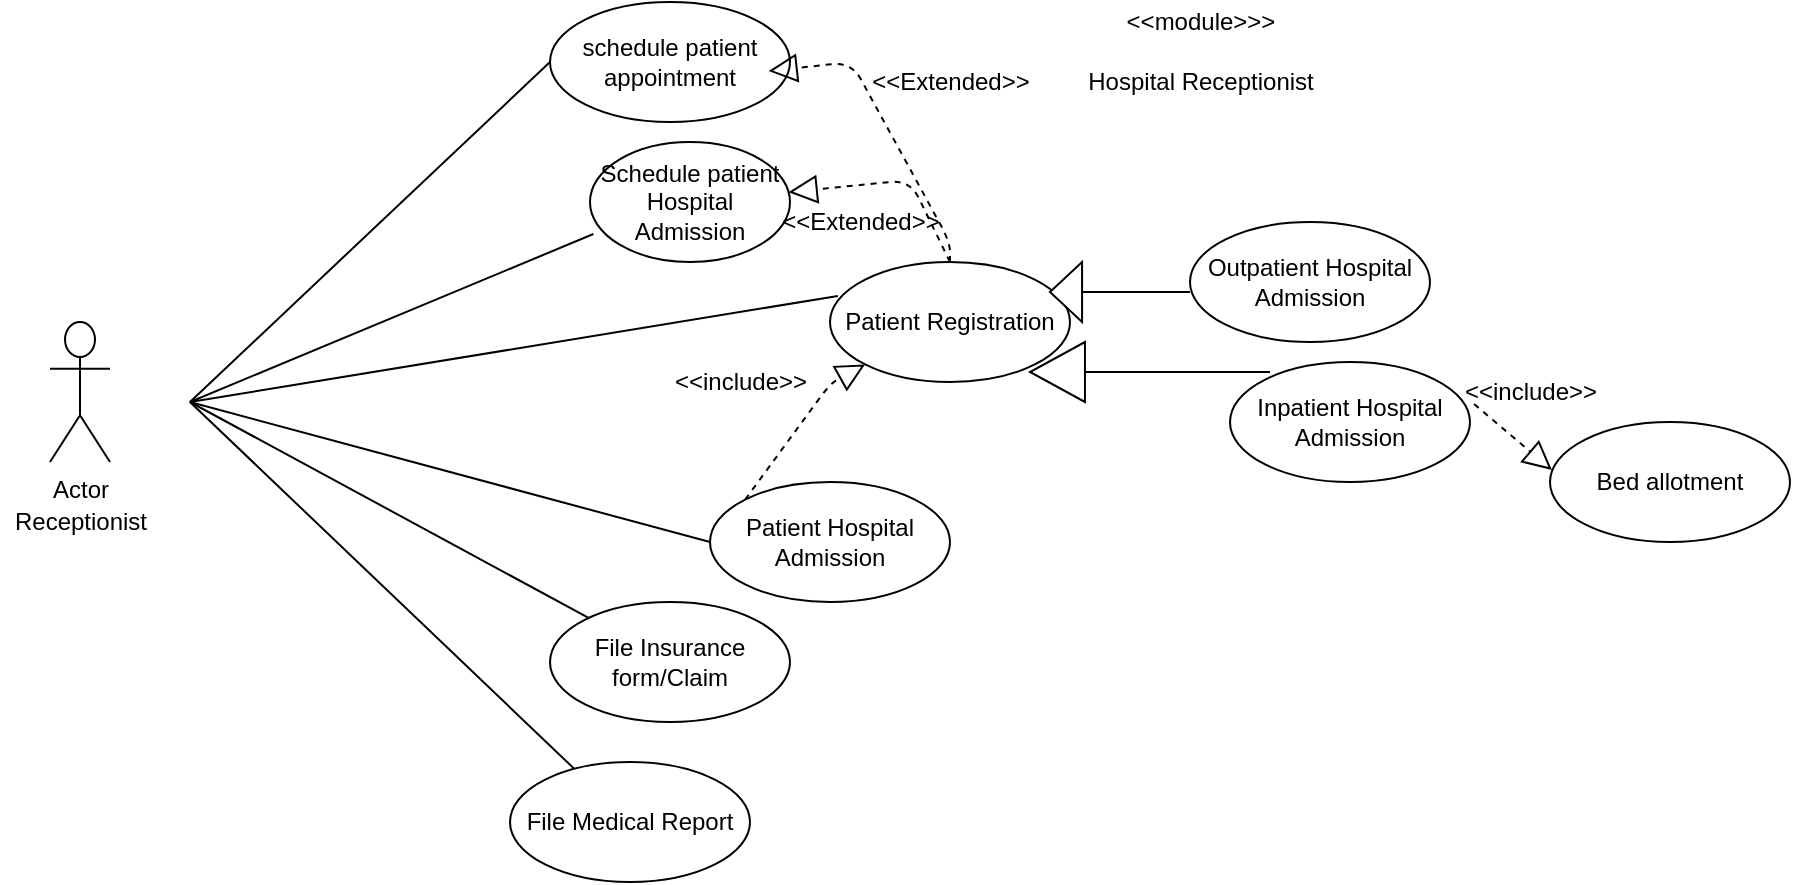 <mxfile version="13.4.9" type="github"><diagram id="6V4M_A_VIoLfgAhmgwgf" name="Page-1"><mxGraphModel dx="868" dy="450" grid="1" gridSize="10" guides="1" tooltips="1" connect="1" arrows="1" fold="1" page="1" pageScale="1" pageWidth="850" pageHeight="1100" math="0" shadow="0"><root><mxCell id="0"/><mxCell id="1" parent="0"/><mxCell id="1qYCQdY73zkZrtrVhBQt-33" value="schedule patient appointment" style="ellipse;whiteSpace=wrap;html=1;" vertex="1" parent="1"><mxGeometry x="360" y="10" width="120" height="60" as="geometry"/></mxCell><mxCell id="1qYCQdY73zkZrtrVhBQt-35" value="Schedule patient Hospital Admission" style="ellipse;whiteSpace=wrap;html=1;" vertex="1" parent="1"><mxGeometry x="380" y="80" width="100" height="60" as="geometry"/></mxCell><mxCell id="1qYCQdY73zkZrtrVhBQt-36" value="Patient Registration" style="ellipse;whiteSpace=wrap;html=1;" vertex="1" parent="1"><mxGeometry x="500" y="140" width="120" height="60" as="geometry"/></mxCell><mxCell id="1qYCQdY73zkZrtrVhBQt-38" value="Patient Hospital Admission" style="ellipse;whiteSpace=wrap;html=1;" vertex="1" parent="1"><mxGeometry x="440" y="250" width="120" height="60" as="geometry"/></mxCell><mxCell id="1qYCQdY73zkZrtrVhBQt-39" value="File Insurance form/Claim" style="ellipse;whiteSpace=wrap;html=1;" vertex="1" parent="1"><mxGeometry x="360" y="310" width="120" height="60" as="geometry"/></mxCell><mxCell id="1qYCQdY73zkZrtrVhBQt-40" value="File Medical Report" style="ellipse;whiteSpace=wrap;html=1;" vertex="1" parent="1"><mxGeometry x="340" y="390" width="120" height="60" as="geometry"/></mxCell><mxCell id="1qYCQdY73zkZrtrVhBQt-56" value="Actor" style="shape=umlActor;verticalLabelPosition=bottom;verticalAlign=top;html=1;outlineConnect=0;" vertex="1" parent="1"><mxGeometry x="110" y="170" width="30" height="70" as="geometry"/></mxCell><mxCell id="1qYCQdY73zkZrtrVhBQt-58" value="" style="endArrow=none;html=1;entryX=0;entryY=0.5;entryDx=0;entryDy=0;" edge="1" parent="1" target="1qYCQdY73zkZrtrVhBQt-33"><mxGeometry width="50" height="50" relative="1" as="geometry"><mxPoint x="180" y="210" as="sourcePoint"/><mxPoint x="280" y="70" as="targetPoint"/></mxGeometry></mxCell><mxCell id="1qYCQdY73zkZrtrVhBQt-59" value="" style="endArrow=none;html=1;entryX=0.017;entryY=0.767;entryDx=0;entryDy=0;entryPerimeter=0;" edge="1" parent="1" target="1qYCQdY73zkZrtrVhBQt-35"><mxGeometry width="50" height="50" relative="1" as="geometry"><mxPoint x="180" y="210" as="sourcePoint"/><mxPoint x="375" y="20" as="targetPoint"/></mxGeometry></mxCell><mxCell id="1qYCQdY73zkZrtrVhBQt-60" value="" style="endArrow=none;html=1;entryX=0.033;entryY=0.283;entryDx=0;entryDy=0;entryPerimeter=0;" edge="1" parent="1" target="1qYCQdY73zkZrtrVhBQt-36"><mxGeometry width="50" height="50" relative="1" as="geometry"><mxPoint x="180" y="210" as="sourcePoint"/><mxPoint x="382.04" y="106.02" as="targetPoint"/></mxGeometry></mxCell><mxCell id="1qYCQdY73zkZrtrVhBQt-61" value="" style="endArrow=none;html=1;entryX=0;entryY=0.5;entryDx=0;entryDy=0;" edge="1" parent="1" target="1qYCQdY73zkZrtrVhBQt-38"><mxGeometry width="50" height="50" relative="1" as="geometry"><mxPoint x="180" y="210" as="sourcePoint"/><mxPoint x="398.96" y="146.98" as="targetPoint"/></mxGeometry></mxCell><mxCell id="1qYCQdY73zkZrtrVhBQt-62" value="" style="endArrow=none;html=1;" edge="1" parent="1" target="1qYCQdY73zkZrtrVhBQt-39"><mxGeometry width="50" height="50" relative="1" as="geometry"><mxPoint x="180" y="210" as="sourcePoint"/><mxPoint x="480" y="220" as="targetPoint"/></mxGeometry></mxCell><mxCell id="1qYCQdY73zkZrtrVhBQt-63" value="" style="endArrow=none;html=1;" edge="1" parent="1" target="1qYCQdY73zkZrtrVhBQt-40"><mxGeometry width="50" height="50" relative="1" as="geometry"><mxPoint x="180" y="210" as="sourcePoint"/><mxPoint x="407.109" y="301.928" as="targetPoint"/></mxGeometry></mxCell><mxCell id="1qYCQdY73zkZrtrVhBQt-64" value="Bed allotment" style="ellipse;whiteSpace=wrap;html=1;" vertex="1" parent="1"><mxGeometry x="860" y="220" width="120" height="60" as="geometry"/></mxCell><mxCell id="1qYCQdY73zkZrtrVhBQt-65" value="Outpatient Hospital Admission" style="ellipse;whiteSpace=wrap;html=1;" vertex="1" parent="1"><mxGeometry x="680" y="120" width="120" height="60" as="geometry"/></mxCell><mxCell id="1qYCQdY73zkZrtrVhBQt-66" value="Inpatient Hospital Admission" style="ellipse;whiteSpace=wrap;html=1;gradientColor=#ffffff;" vertex="1" parent="1"><mxGeometry x="700" y="190" width="120" height="60" as="geometry"/></mxCell><mxCell id="1qYCQdY73zkZrtrVhBQt-71" value="" style="endArrow=block;dashed=1;endFill=0;endSize=12;html=1;entryX=0;entryY=1;entryDx=0;entryDy=0;exitX=0;exitY=0;exitDx=0;exitDy=0;" edge="1" parent="1" source="1qYCQdY73zkZrtrVhBQt-38" target="1qYCQdY73zkZrtrVhBQt-36"><mxGeometry width="160" relative="1" as="geometry"><mxPoint x="330" y="200" as="sourcePoint"/><mxPoint x="490" y="200" as="targetPoint"/><Array as="points"><mxPoint x="500" y="201"/></Array></mxGeometry></mxCell><mxCell id="1qYCQdY73zkZrtrVhBQt-72" value="&amp;lt;&amp;lt;include&amp;gt;&amp;gt;" style="text;html=1;align=center;verticalAlign=middle;resizable=0;points=[];autosize=1;" vertex="1" parent="1"><mxGeometry x="415" y="190" width="80" height="20" as="geometry"/></mxCell><mxCell id="1qYCQdY73zkZrtrVhBQt-73" value="" style="endArrow=block;dashed=1;endFill=0;endSize=12;html=1;exitX=0.5;exitY=0;exitDx=0;exitDy=0;" edge="1" parent="1" source="1qYCQdY73zkZrtrVhBQt-36" target="1qYCQdY73zkZrtrVhBQt-35"><mxGeometry width="160" relative="1" as="geometry"><mxPoint x="550" y="140" as="sourcePoint"/><mxPoint x="590" y="52.426" as="targetPoint"/><Array as="points"><mxPoint x="540" y="99"/></Array></mxGeometry></mxCell><mxCell id="1qYCQdY73zkZrtrVhBQt-74" value="" style="endArrow=block;dashed=1;endFill=0;endSize=12;html=1;" edge="1" parent="1" source="1qYCQdY73zkZrtrVhBQt-36"><mxGeometry width="160" relative="1" as="geometry"><mxPoint x="530.7" y="91" as="sourcePoint"/><mxPoint x="469.299" y="44.554" as="targetPoint"/><Array as="points"><mxPoint x="560" y="130"/><mxPoint x="510.7" y="40"/></Array></mxGeometry></mxCell><mxCell id="1qYCQdY73zkZrtrVhBQt-76" value="" style="endArrow=block;dashed=1;endFill=0;endSize=12;html=1;exitX=1.017;exitY=0.35;exitDx=0;exitDy=0;exitPerimeter=0;entryX=0.008;entryY=0.4;entryDx=0;entryDy=0;entryPerimeter=0;" edge="1" parent="1" source="1qYCQdY73zkZrtrVhBQt-66" target="1qYCQdY73zkZrtrVhBQt-64"><mxGeometry width="160" relative="1" as="geometry"><mxPoint x="810" y="240" as="sourcePoint"/><mxPoint x="850" y="240" as="targetPoint"/></mxGeometry></mxCell><mxCell id="1qYCQdY73zkZrtrVhBQt-77" value="" style="shape=singleArrow;direction=west;whiteSpace=wrap;html=1;gradientColor=#ffffff;arrowWidth=0;arrowSize=0.229;" vertex="1" parent="1"><mxGeometry x="610" y="140" width="70" height="30" as="geometry"/></mxCell><mxCell id="1qYCQdY73zkZrtrVhBQt-80" value="" style="shape=singleArrow;direction=west;whiteSpace=wrap;html=1;gradientColor=#ffffff;arrowWidth=0;arrowSize=0.229;" vertex="1" parent="1"><mxGeometry x="600" y="180" width="120" height="30" as="geometry"/></mxCell><mxCell id="1qYCQdY73zkZrtrVhBQt-84" value="Receptionist" style="text;html=1;align=center;verticalAlign=middle;resizable=0;points=[];autosize=1;" vertex="1" parent="1"><mxGeometry x="85" y="260" width="80" height="20" as="geometry"/></mxCell><mxCell id="1qYCQdY73zkZrtrVhBQt-85" value="&amp;lt;&amp;lt;include&amp;gt;&amp;gt;" style="text;html=1;align=center;verticalAlign=middle;resizable=0;points=[];autosize=1;" vertex="1" parent="1"><mxGeometry x="810" y="195" width="80" height="20" as="geometry"/></mxCell><mxCell id="1qYCQdY73zkZrtrVhBQt-86" value="Hospital Receptionist" style="text;html=1;align=center;verticalAlign=middle;resizable=0;points=[];autosize=1;" vertex="1" parent="1"><mxGeometry x="620" y="40" width="130" height="20" as="geometry"/></mxCell><mxCell id="1qYCQdY73zkZrtrVhBQt-87" value="&amp;lt;&amp;lt;module&amp;gt;&amp;gt;&amp;gt;" style="text;html=1;align=center;verticalAlign=middle;resizable=0;points=[];autosize=1;" vertex="1" parent="1"><mxGeometry x="640" y="10" width="90" height="20" as="geometry"/></mxCell><mxCell id="1qYCQdY73zkZrtrVhBQt-88" value="&amp;lt;&amp;lt;Extended&amp;gt;&amp;gt;" style="text;html=1;align=center;verticalAlign=middle;resizable=0;points=[];autosize=1;" vertex="1" parent="1"><mxGeometry x="515" y="40" width="90" height="20" as="geometry"/></mxCell><mxCell id="1qYCQdY73zkZrtrVhBQt-89" value="&amp;lt;&amp;lt;Extended&amp;gt;&amp;gt;" style="text;html=1;align=center;verticalAlign=middle;resizable=0;points=[];autosize=1;" vertex="1" parent="1"><mxGeometry x="470" y="110" width="90" height="20" as="geometry"/></mxCell></root></mxGraphModel></diagram></mxfile>